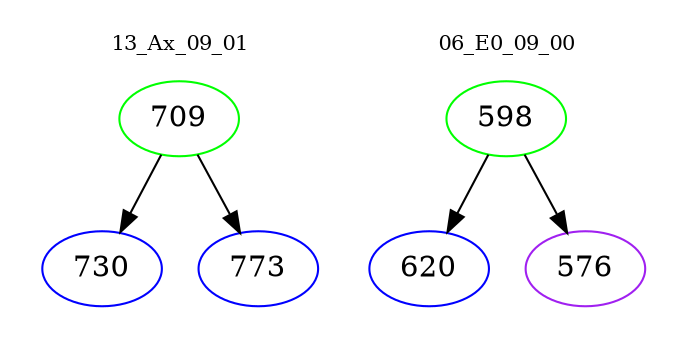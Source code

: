 digraph{
subgraph cluster_0 {
color = white
label = "13_Ax_09_01";
fontsize=10;
T0_709 [label="709", color="green"]
T0_709 -> T0_730 [color="black"]
T0_730 [label="730", color="blue"]
T0_709 -> T0_773 [color="black"]
T0_773 [label="773", color="blue"]
}
subgraph cluster_1 {
color = white
label = "06_E0_09_00";
fontsize=10;
T1_598 [label="598", color="green"]
T1_598 -> T1_620 [color="black"]
T1_620 [label="620", color="blue"]
T1_598 -> T1_576 [color="black"]
T1_576 [label="576", color="purple"]
}
}
